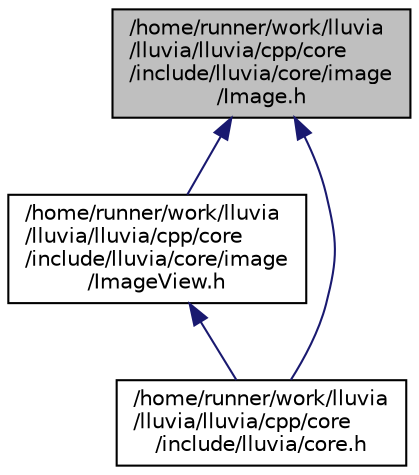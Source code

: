 digraph "/home/runner/work/lluvia/lluvia/lluvia/cpp/core/include/lluvia/core/image/Image.h"
{
 // LATEX_PDF_SIZE
  edge [fontname="Helvetica",fontsize="10",labelfontname="Helvetica",labelfontsize="10"];
  node [fontname="Helvetica",fontsize="10",shape=record];
  Node1 [label="/home/runner/work/lluvia\l/lluvia/lluvia/cpp/core\l/include/lluvia/core/image\l/Image.h",height=0.2,width=0.4,color="black", fillcolor="grey75", style="filled", fontcolor="black",tooltip="Image class."];
  Node1 -> Node2 [dir="back",color="midnightblue",fontsize="10",style="solid",fontname="Helvetica"];
  Node2 [label="/home/runner/work/lluvia\l/lluvia/lluvia/cpp/core\l/include/lluvia/core/image\l/ImageView.h",height=0.2,width=0.4,color="black", fillcolor="white", style="filled",URL="$db/dac/ImageView_8h.html",tooltip="ImageView class."];
  Node2 -> Node3 [dir="back",color="midnightblue",fontsize="10",style="solid",fontname="Helvetica"];
  Node3 [label="/home/runner/work/lluvia\l/lluvia/lluvia/cpp/core\l/include/lluvia/core.h",height=0.2,width=0.4,color="black", fillcolor="white", style="filled",URL="$d5/dc4/core_8h.html",tooltip="Lluvia single header for including core classes."];
  Node1 -> Node3 [dir="back",color="midnightblue",fontsize="10",style="solid",fontname="Helvetica"];
}
